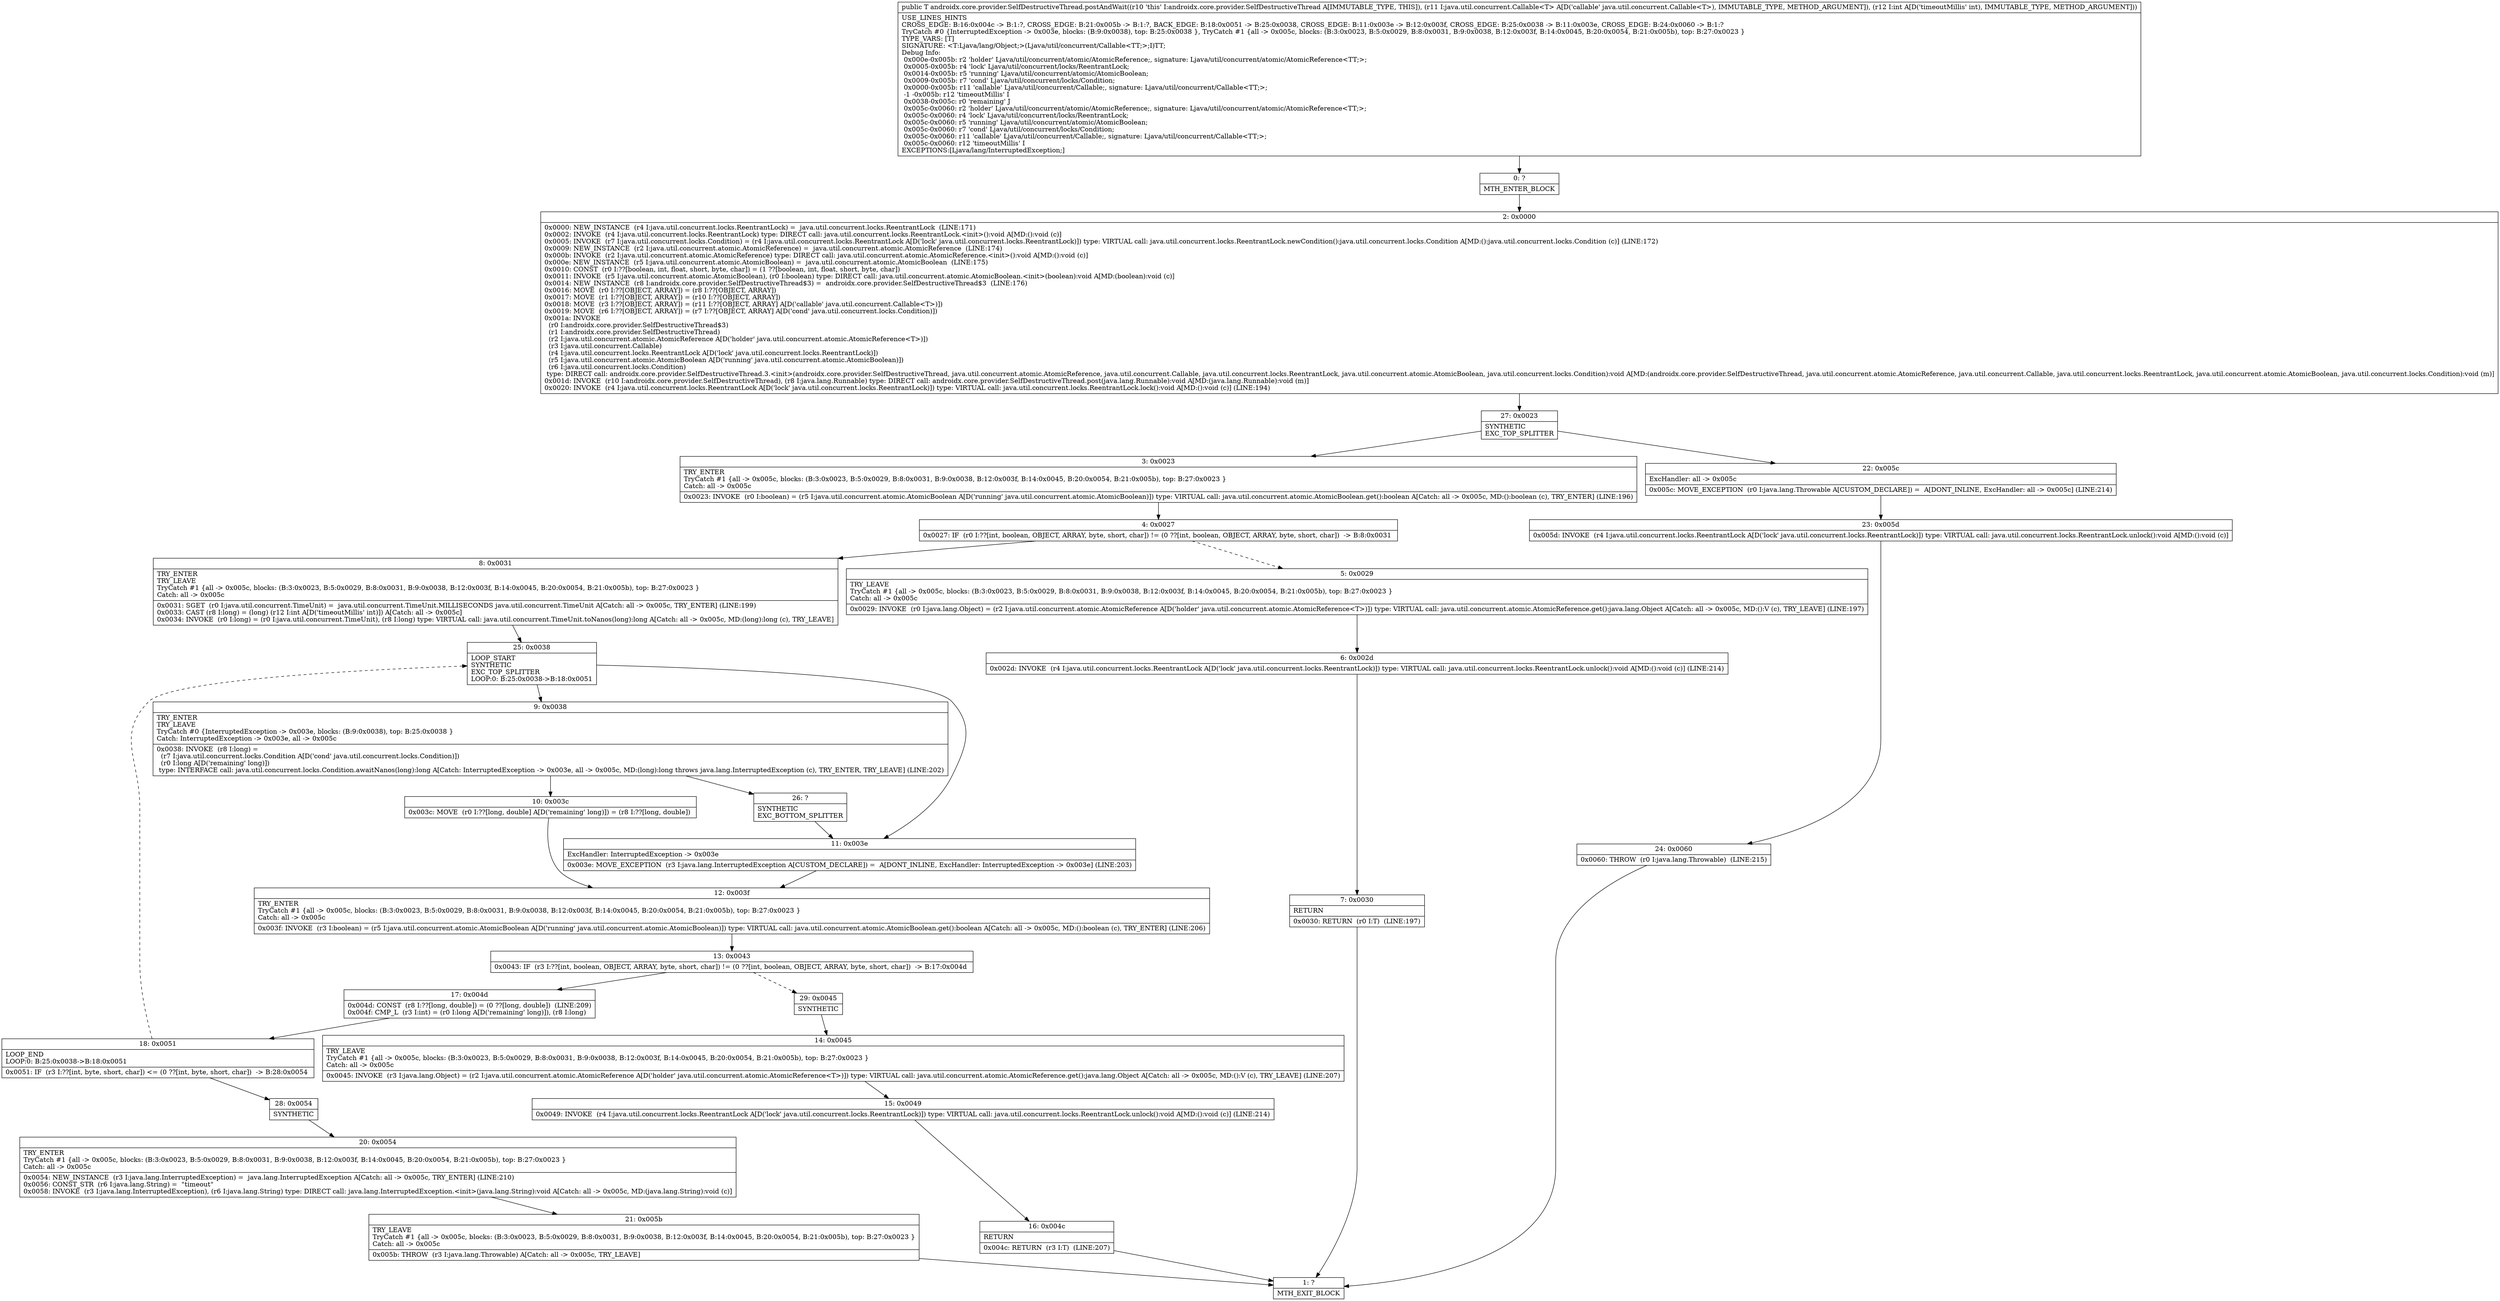 digraph "CFG forandroidx.core.provider.SelfDestructiveThread.postAndWait(Ljava\/util\/concurrent\/Callable;I)Ljava\/lang\/Object;" {
Node_0 [shape=record,label="{0\:\ ?|MTH_ENTER_BLOCK\l}"];
Node_2 [shape=record,label="{2\:\ 0x0000|0x0000: NEW_INSTANCE  (r4 I:java.util.concurrent.locks.ReentrantLock) =  java.util.concurrent.locks.ReentrantLock  (LINE:171)\l0x0002: INVOKE  (r4 I:java.util.concurrent.locks.ReentrantLock) type: DIRECT call: java.util.concurrent.locks.ReentrantLock.\<init\>():void A[MD:():void (c)]\l0x0005: INVOKE  (r7 I:java.util.concurrent.locks.Condition) = (r4 I:java.util.concurrent.locks.ReentrantLock A[D('lock' java.util.concurrent.locks.ReentrantLock)]) type: VIRTUAL call: java.util.concurrent.locks.ReentrantLock.newCondition():java.util.concurrent.locks.Condition A[MD:():java.util.concurrent.locks.Condition (c)] (LINE:172)\l0x0009: NEW_INSTANCE  (r2 I:java.util.concurrent.atomic.AtomicReference) =  java.util.concurrent.atomic.AtomicReference  (LINE:174)\l0x000b: INVOKE  (r2 I:java.util.concurrent.atomic.AtomicReference) type: DIRECT call: java.util.concurrent.atomic.AtomicReference.\<init\>():void A[MD:():void (c)]\l0x000e: NEW_INSTANCE  (r5 I:java.util.concurrent.atomic.AtomicBoolean) =  java.util.concurrent.atomic.AtomicBoolean  (LINE:175)\l0x0010: CONST  (r0 I:??[boolean, int, float, short, byte, char]) = (1 ??[boolean, int, float, short, byte, char]) \l0x0011: INVOKE  (r5 I:java.util.concurrent.atomic.AtomicBoolean), (r0 I:boolean) type: DIRECT call: java.util.concurrent.atomic.AtomicBoolean.\<init\>(boolean):void A[MD:(boolean):void (c)]\l0x0014: NEW_INSTANCE  (r8 I:androidx.core.provider.SelfDestructiveThread$3) =  androidx.core.provider.SelfDestructiveThread$3  (LINE:176)\l0x0016: MOVE  (r0 I:??[OBJECT, ARRAY]) = (r8 I:??[OBJECT, ARRAY]) \l0x0017: MOVE  (r1 I:??[OBJECT, ARRAY]) = (r10 I:??[OBJECT, ARRAY]) \l0x0018: MOVE  (r3 I:??[OBJECT, ARRAY]) = (r11 I:??[OBJECT, ARRAY] A[D('callable' java.util.concurrent.Callable\<T\>)]) \l0x0019: MOVE  (r6 I:??[OBJECT, ARRAY]) = (r7 I:??[OBJECT, ARRAY] A[D('cond' java.util.concurrent.locks.Condition)]) \l0x001a: INVOKE  \l  (r0 I:androidx.core.provider.SelfDestructiveThread$3)\l  (r1 I:androidx.core.provider.SelfDestructiveThread)\l  (r2 I:java.util.concurrent.atomic.AtomicReference A[D('holder' java.util.concurrent.atomic.AtomicReference\<T\>)])\l  (r3 I:java.util.concurrent.Callable)\l  (r4 I:java.util.concurrent.locks.ReentrantLock A[D('lock' java.util.concurrent.locks.ReentrantLock)])\l  (r5 I:java.util.concurrent.atomic.AtomicBoolean A[D('running' java.util.concurrent.atomic.AtomicBoolean)])\l  (r6 I:java.util.concurrent.locks.Condition)\l type: DIRECT call: androidx.core.provider.SelfDestructiveThread.3.\<init\>(androidx.core.provider.SelfDestructiveThread, java.util.concurrent.atomic.AtomicReference, java.util.concurrent.Callable, java.util.concurrent.locks.ReentrantLock, java.util.concurrent.atomic.AtomicBoolean, java.util.concurrent.locks.Condition):void A[MD:(androidx.core.provider.SelfDestructiveThread, java.util.concurrent.atomic.AtomicReference, java.util.concurrent.Callable, java.util.concurrent.locks.ReentrantLock, java.util.concurrent.atomic.AtomicBoolean, java.util.concurrent.locks.Condition):void (m)]\l0x001d: INVOKE  (r10 I:androidx.core.provider.SelfDestructiveThread), (r8 I:java.lang.Runnable) type: DIRECT call: androidx.core.provider.SelfDestructiveThread.post(java.lang.Runnable):void A[MD:(java.lang.Runnable):void (m)]\l0x0020: INVOKE  (r4 I:java.util.concurrent.locks.ReentrantLock A[D('lock' java.util.concurrent.locks.ReentrantLock)]) type: VIRTUAL call: java.util.concurrent.locks.ReentrantLock.lock():void A[MD:():void (c)] (LINE:194)\l}"];
Node_27 [shape=record,label="{27\:\ 0x0023|SYNTHETIC\lEXC_TOP_SPLITTER\l}"];
Node_3 [shape=record,label="{3\:\ 0x0023|TRY_ENTER\lTryCatch #1 \{all \-\> 0x005c, blocks: (B:3:0x0023, B:5:0x0029, B:8:0x0031, B:9:0x0038, B:12:0x003f, B:14:0x0045, B:20:0x0054, B:21:0x005b), top: B:27:0x0023 \}\lCatch: all \-\> 0x005c\l|0x0023: INVOKE  (r0 I:boolean) = (r5 I:java.util.concurrent.atomic.AtomicBoolean A[D('running' java.util.concurrent.atomic.AtomicBoolean)]) type: VIRTUAL call: java.util.concurrent.atomic.AtomicBoolean.get():boolean A[Catch: all \-\> 0x005c, MD:():boolean (c), TRY_ENTER] (LINE:196)\l}"];
Node_4 [shape=record,label="{4\:\ 0x0027|0x0027: IF  (r0 I:??[int, boolean, OBJECT, ARRAY, byte, short, char]) != (0 ??[int, boolean, OBJECT, ARRAY, byte, short, char])  \-\> B:8:0x0031 \l}"];
Node_5 [shape=record,label="{5\:\ 0x0029|TRY_LEAVE\lTryCatch #1 \{all \-\> 0x005c, blocks: (B:3:0x0023, B:5:0x0029, B:8:0x0031, B:9:0x0038, B:12:0x003f, B:14:0x0045, B:20:0x0054, B:21:0x005b), top: B:27:0x0023 \}\lCatch: all \-\> 0x005c\l|0x0029: INVOKE  (r0 I:java.lang.Object) = (r2 I:java.util.concurrent.atomic.AtomicReference A[D('holder' java.util.concurrent.atomic.AtomicReference\<T\>)]) type: VIRTUAL call: java.util.concurrent.atomic.AtomicReference.get():java.lang.Object A[Catch: all \-\> 0x005c, MD:():V (c), TRY_LEAVE] (LINE:197)\l}"];
Node_6 [shape=record,label="{6\:\ 0x002d|0x002d: INVOKE  (r4 I:java.util.concurrent.locks.ReentrantLock A[D('lock' java.util.concurrent.locks.ReentrantLock)]) type: VIRTUAL call: java.util.concurrent.locks.ReentrantLock.unlock():void A[MD:():void (c)] (LINE:214)\l}"];
Node_7 [shape=record,label="{7\:\ 0x0030|RETURN\l|0x0030: RETURN  (r0 I:T)  (LINE:197)\l}"];
Node_1 [shape=record,label="{1\:\ ?|MTH_EXIT_BLOCK\l}"];
Node_8 [shape=record,label="{8\:\ 0x0031|TRY_ENTER\lTRY_LEAVE\lTryCatch #1 \{all \-\> 0x005c, blocks: (B:3:0x0023, B:5:0x0029, B:8:0x0031, B:9:0x0038, B:12:0x003f, B:14:0x0045, B:20:0x0054, B:21:0x005b), top: B:27:0x0023 \}\lCatch: all \-\> 0x005c\l|0x0031: SGET  (r0 I:java.util.concurrent.TimeUnit) =  java.util.concurrent.TimeUnit.MILLISECONDS java.util.concurrent.TimeUnit A[Catch: all \-\> 0x005c, TRY_ENTER] (LINE:199)\l0x0033: CAST (r8 I:long) = (long) (r12 I:int A[D('timeoutMillis' int)]) A[Catch: all \-\> 0x005c]\l0x0034: INVOKE  (r0 I:long) = (r0 I:java.util.concurrent.TimeUnit), (r8 I:long) type: VIRTUAL call: java.util.concurrent.TimeUnit.toNanos(long):long A[Catch: all \-\> 0x005c, MD:(long):long (c), TRY_LEAVE]\l}"];
Node_25 [shape=record,label="{25\:\ 0x0038|LOOP_START\lSYNTHETIC\lEXC_TOP_SPLITTER\lLOOP:0: B:25:0x0038\-\>B:18:0x0051\l}"];
Node_9 [shape=record,label="{9\:\ 0x0038|TRY_ENTER\lTRY_LEAVE\lTryCatch #0 \{InterruptedException \-\> 0x003e, blocks: (B:9:0x0038), top: B:25:0x0038 \}\lCatch: InterruptedException \-\> 0x003e, all \-\> 0x005c\l|0x0038: INVOKE  (r8 I:long) = \l  (r7 I:java.util.concurrent.locks.Condition A[D('cond' java.util.concurrent.locks.Condition)])\l  (r0 I:long A[D('remaining' long)])\l type: INTERFACE call: java.util.concurrent.locks.Condition.awaitNanos(long):long A[Catch: InterruptedException \-\> 0x003e, all \-\> 0x005c, MD:(long):long throws java.lang.InterruptedException (c), TRY_ENTER, TRY_LEAVE] (LINE:202)\l}"];
Node_10 [shape=record,label="{10\:\ 0x003c|0x003c: MOVE  (r0 I:??[long, double] A[D('remaining' long)]) = (r8 I:??[long, double]) \l}"];
Node_12 [shape=record,label="{12\:\ 0x003f|TRY_ENTER\lTryCatch #1 \{all \-\> 0x005c, blocks: (B:3:0x0023, B:5:0x0029, B:8:0x0031, B:9:0x0038, B:12:0x003f, B:14:0x0045, B:20:0x0054, B:21:0x005b), top: B:27:0x0023 \}\lCatch: all \-\> 0x005c\l|0x003f: INVOKE  (r3 I:boolean) = (r5 I:java.util.concurrent.atomic.AtomicBoolean A[D('running' java.util.concurrent.atomic.AtomicBoolean)]) type: VIRTUAL call: java.util.concurrent.atomic.AtomicBoolean.get():boolean A[Catch: all \-\> 0x005c, MD:():boolean (c), TRY_ENTER] (LINE:206)\l}"];
Node_13 [shape=record,label="{13\:\ 0x0043|0x0043: IF  (r3 I:??[int, boolean, OBJECT, ARRAY, byte, short, char]) != (0 ??[int, boolean, OBJECT, ARRAY, byte, short, char])  \-\> B:17:0x004d \l}"];
Node_17 [shape=record,label="{17\:\ 0x004d|0x004d: CONST  (r8 I:??[long, double]) = (0 ??[long, double])  (LINE:209)\l0x004f: CMP_L  (r3 I:int) = (r0 I:long A[D('remaining' long)]), (r8 I:long) \l}"];
Node_18 [shape=record,label="{18\:\ 0x0051|LOOP_END\lLOOP:0: B:25:0x0038\-\>B:18:0x0051\l|0x0051: IF  (r3 I:??[int, byte, short, char]) \<= (0 ??[int, byte, short, char])  \-\> B:28:0x0054 \l}"];
Node_28 [shape=record,label="{28\:\ 0x0054|SYNTHETIC\l}"];
Node_20 [shape=record,label="{20\:\ 0x0054|TRY_ENTER\lTryCatch #1 \{all \-\> 0x005c, blocks: (B:3:0x0023, B:5:0x0029, B:8:0x0031, B:9:0x0038, B:12:0x003f, B:14:0x0045, B:20:0x0054, B:21:0x005b), top: B:27:0x0023 \}\lCatch: all \-\> 0x005c\l|0x0054: NEW_INSTANCE  (r3 I:java.lang.InterruptedException) =  java.lang.InterruptedException A[Catch: all \-\> 0x005c, TRY_ENTER] (LINE:210)\l0x0056: CONST_STR  (r6 I:java.lang.String) =  \"timeout\" \l0x0058: INVOKE  (r3 I:java.lang.InterruptedException), (r6 I:java.lang.String) type: DIRECT call: java.lang.InterruptedException.\<init\>(java.lang.String):void A[Catch: all \-\> 0x005c, MD:(java.lang.String):void (c)]\l}"];
Node_21 [shape=record,label="{21\:\ 0x005b|TRY_LEAVE\lTryCatch #1 \{all \-\> 0x005c, blocks: (B:3:0x0023, B:5:0x0029, B:8:0x0031, B:9:0x0038, B:12:0x003f, B:14:0x0045, B:20:0x0054, B:21:0x005b), top: B:27:0x0023 \}\lCatch: all \-\> 0x005c\l|0x005b: THROW  (r3 I:java.lang.Throwable) A[Catch: all \-\> 0x005c, TRY_LEAVE]\l}"];
Node_29 [shape=record,label="{29\:\ 0x0045|SYNTHETIC\l}"];
Node_14 [shape=record,label="{14\:\ 0x0045|TRY_LEAVE\lTryCatch #1 \{all \-\> 0x005c, blocks: (B:3:0x0023, B:5:0x0029, B:8:0x0031, B:9:0x0038, B:12:0x003f, B:14:0x0045, B:20:0x0054, B:21:0x005b), top: B:27:0x0023 \}\lCatch: all \-\> 0x005c\l|0x0045: INVOKE  (r3 I:java.lang.Object) = (r2 I:java.util.concurrent.atomic.AtomicReference A[D('holder' java.util.concurrent.atomic.AtomicReference\<T\>)]) type: VIRTUAL call: java.util.concurrent.atomic.AtomicReference.get():java.lang.Object A[Catch: all \-\> 0x005c, MD:():V (c), TRY_LEAVE] (LINE:207)\l}"];
Node_15 [shape=record,label="{15\:\ 0x0049|0x0049: INVOKE  (r4 I:java.util.concurrent.locks.ReentrantLock A[D('lock' java.util.concurrent.locks.ReentrantLock)]) type: VIRTUAL call: java.util.concurrent.locks.ReentrantLock.unlock():void A[MD:():void (c)] (LINE:214)\l}"];
Node_16 [shape=record,label="{16\:\ 0x004c|RETURN\l|0x004c: RETURN  (r3 I:T)  (LINE:207)\l}"];
Node_26 [shape=record,label="{26\:\ ?|SYNTHETIC\lEXC_BOTTOM_SPLITTER\l}"];
Node_11 [shape=record,label="{11\:\ 0x003e|ExcHandler: InterruptedException \-\> 0x003e\l|0x003e: MOVE_EXCEPTION  (r3 I:java.lang.InterruptedException A[CUSTOM_DECLARE]) =  A[DONT_INLINE, ExcHandler: InterruptedException \-\> 0x003e] (LINE:203)\l}"];
Node_22 [shape=record,label="{22\:\ 0x005c|ExcHandler: all \-\> 0x005c\l|0x005c: MOVE_EXCEPTION  (r0 I:java.lang.Throwable A[CUSTOM_DECLARE]) =  A[DONT_INLINE, ExcHandler: all \-\> 0x005c] (LINE:214)\l}"];
Node_23 [shape=record,label="{23\:\ 0x005d|0x005d: INVOKE  (r4 I:java.util.concurrent.locks.ReentrantLock A[D('lock' java.util.concurrent.locks.ReentrantLock)]) type: VIRTUAL call: java.util.concurrent.locks.ReentrantLock.unlock():void A[MD:():void (c)]\l}"];
Node_24 [shape=record,label="{24\:\ 0x0060|0x0060: THROW  (r0 I:java.lang.Throwable)  (LINE:215)\l}"];
MethodNode[shape=record,label="{public T androidx.core.provider.SelfDestructiveThread.postAndWait((r10 'this' I:androidx.core.provider.SelfDestructiveThread A[IMMUTABLE_TYPE, THIS]), (r11 I:java.util.concurrent.Callable\<T\> A[D('callable' java.util.concurrent.Callable\<T\>), IMMUTABLE_TYPE, METHOD_ARGUMENT]), (r12 I:int A[D('timeoutMillis' int), IMMUTABLE_TYPE, METHOD_ARGUMENT]))  | USE_LINES_HINTS\lCROSS_EDGE: B:16:0x004c \-\> B:1:?, CROSS_EDGE: B:21:0x005b \-\> B:1:?, BACK_EDGE: B:18:0x0051 \-\> B:25:0x0038, CROSS_EDGE: B:11:0x003e \-\> B:12:0x003f, CROSS_EDGE: B:25:0x0038 \-\> B:11:0x003e, CROSS_EDGE: B:24:0x0060 \-\> B:1:?\lTryCatch #0 \{InterruptedException \-\> 0x003e, blocks: (B:9:0x0038), top: B:25:0x0038 \}, TryCatch #1 \{all \-\> 0x005c, blocks: (B:3:0x0023, B:5:0x0029, B:8:0x0031, B:9:0x0038, B:12:0x003f, B:14:0x0045, B:20:0x0054, B:21:0x005b), top: B:27:0x0023 \}\lTYPE_VARS: [T]\lSIGNATURE: \<T:Ljava\/lang\/Object;\>(Ljava\/util\/concurrent\/Callable\<TT;\>;I)TT;\lDebug Info:\l  0x000e\-0x005b: r2 'holder' Ljava\/util\/concurrent\/atomic\/AtomicReference;, signature: Ljava\/util\/concurrent\/atomic\/AtomicReference\<TT;\>;\l  0x0005\-0x005b: r4 'lock' Ljava\/util\/concurrent\/locks\/ReentrantLock;\l  0x0014\-0x005b: r5 'running' Ljava\/util\/concurrent\/atomic\/AtomicBoolean;\l  0x0009\-0x005b: r7 'cond' Ljava\/util\/concurrent\/locks\/Condition;\l  0x0000\-0x005b: r11 'callable' Ljava\/util\/concurrent\/Callable;, signature: Ljava\/util\/concurrent\/Callable\<TT;\>;\l  \-1 \-0x005b: r12 'timeoutMillis' I\l  0x0038\-0x005c: r0 'remaining' J\l  0x005c\-0x0060: r2 'holder' Ljava\/util\/concurrent\/atomic\/AtomicReference;, signature: Ljava\/util\/concurrent\/atomic\/AtomicReference\<TT;\>;\l  0x005c\-0x0060: r4 'lock' Ljava\/util\/concurrent\/locks\/ReentrantLock;\l  0x005c\-0x0060: r5 'running' Ljava\/util\/concurrent\/atomic\/AtomicBoolean;\l  0x005c\-0x0060: r7 'cond' Ljava\/util\/concurrent\/locks\/Condition;\l  0x005c\-0x0060: r11 'callable' Ljava\/util\/concurrent\/Callable;, signature: Ljava\/util\/concurrent\/Callable\<TT;\>;\l  0x005c\-0x0060: r12 'timeoutMillis' I\lEXCEPTIONS:[Ljava\/lang\/InterruptedException;]\l}"];
MethodNode -> Node_0;Node_0 -> Node_2;
Node_2 -> Node_27;
Node_27 -> Node_3;
Node_27 -> Node_22;
Node_3 -> Node_4;
Node_4 -> Node_5[style=dashed];
Node_4 -> Node_8;
Node_5 -> Node_6;
Node_6 -> Node_7;
Node_7 -> Node_1;
Node_8 -> Node_25;
Node_25 -> Node_9;
Node_25 -> Node_11;
Node_9 -> Node_10;
Node_9 -> Node_26;
Node_10 -> Node_12;
Node_12 -> Node_13;
Node_13 -> Node_17;
Node_13 -> Node_29[style=dashed];
Node_17 -> Node_18;
Node_18 -> Node_25[style=dashed];
Node_18 -> Node_28;
Node_28 -> Node_20;
Node_20 -> Node_21;
Node_21 -> Node_1;
Node_29 -> Node_14;
Node_14 -> Node_15;
Node_15 -> Node_16;
Node_16 -> Node_1;
Node_26 -> Node_11;
Node_11 -> Node_12;
Node_22 -> Node_23;
Node_23 -> Node_24;
Node_24 -> Node_1;
}

